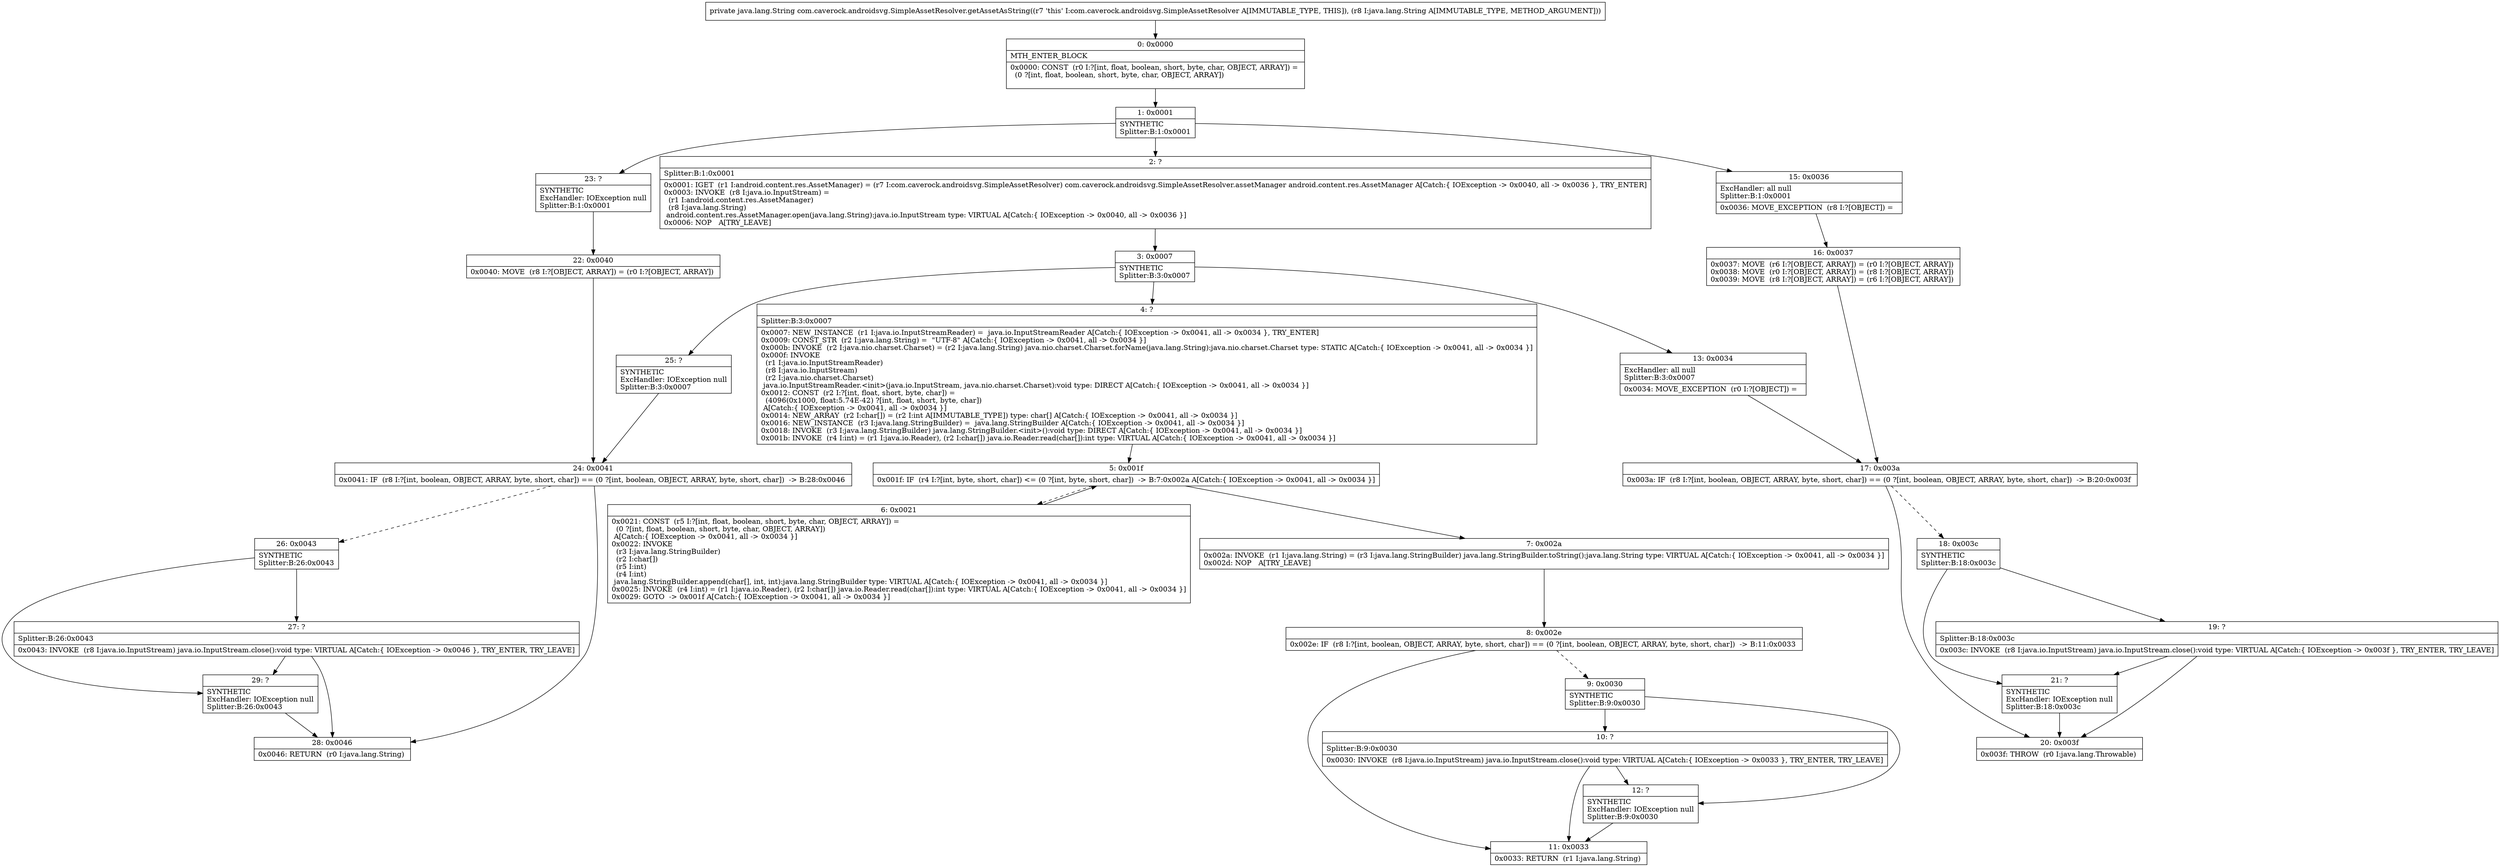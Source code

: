 digraph "CFG forcom.caverock.androidsvg.SimpleAssetResolver.getAssetAsString(Ljava\/lang\/String;)Ljava\/lang\/String;" {
Node_0 [shape=record,label="{0\:\ 0x0000|MTH_ENTER_BLOCK\l|0x0000: CONST  (r0 I:?[int, float, boolean, short, byte, char, OBJECT, ARRAY]) = \l  (0 ?[int, float, boolean, short, byte, char, OBJECT, ARRAY])\l \l}"];
Node_1 [shape=record,label="{1\:\ 0x0001|SYNTHETIC\lSplitter:B:1:0x0001\l}"];
Node_2 [shape=record,label="{2\:\ ?|Splitter:B:1:0x0001\l|0x0001: IGET  (r1 I:android.content.res.AssetManager) = (r7 I:com.caverock.androidsvg.SimpleAssetResolver) com.caverock.androidsvg.SimpleAssetResolver.assetManager android.content.res.AssetManager A[Catch:\{ IOException \-\> 0x0040, all \-\> 0x0036 \}, TRY_ENTER]\l0x0003: INVOKE  (r8 I:java.io.InputStream) = \l  (r1 I:android.content.res.AssetManager)\l  (r8 I:java.lang.String)\l android.content.res.AssetManager.open(java.lang.String):java.io.InputStream type: VIRTUAL A[Catch:\{ IOException \-\> 0x0040, all \-\> 0x0036 \}]\l0x0006: NOP   A[TRY_LEAVE]\l}"];
Node_3 [shape=record,label="{3\:\ 0x0007|SYNTHETIC\lSplitter:B:3:0x0007\l}"];
Node_4 [shape=record,label="{4\:\ ?|Splitter:B:3:0x0007\l|0x0007: NEW_INSTANCE  (r1 I:java.io.InputStreamReader) =  java.io.InputStreamReader A[Catch:\{ IOException \-\> 0x0041, all \-\> 0x0034 \}, TRY_ENTER]\l0x0009: CONST_STR  (r2 I:java.lang.String) =  \"UTF\-8\" A[Catch:\{ IOException \-\> 0x0041, all \-\> 0x0034 \}]\l0x000b: INVOKE  (r2 I:java.nio.charset.Charset) = (r2 I:java.lang.String) java.nio.charset.Charset.forName(java.lang.String):java.nio.charset.Charset type: STATIC A[Catch:\{ IOException \-\> 0x0041, all \-\> 0x0034 \}]\l0x000f: INVOKE  \l  (r1 I:java.io.InputStreamReader)\l  (r8 I:java.io.InputStream)\l  (r2 I:java.nio.charset.Charset)\l java.io.InputStreamReader.\<init\>(java.io.InputStream, java.nio.charset.Charset):void type: DIRECT A[Catch:\{ IOException \-\> 0x0041, all \-\> 0x0034 \}]\l0x0012: CONST  (r2 I:?[int, float, short, byte, char]) = \l  (4096(0x1000, float:5.74E\-42) ?[int, float, short, byte, char])\l A[Catch:\{ IOException \-\> 0x0041, all \-\> 0x0034 \}]\l0x0014: NEW_ARRAY  (r2 I:char[]) = (r2 I:int A[IMMUTABLE_TYPE]) type: char[] A[Catch:\{ IOException \-\> 0x0041, all \-\> 0x0034 \}]\l0x0016: NEW_INSTANCE  (r3 I:java.lang.StringBuilder) =  java.lang.StringBuilder A[Catch:\{ IOException \-\> 0x0041, all \-\> 0x0034 \}]\l0x0018: INVOKE  (r3 I:java.lang.StringBuilder) java.lang.StringBuilder.\<init\>():void type: DIRECT A[Catch:\{ IOException \-\> 0x0041, all \-\> 0x0034 \}]\l0x001b: INVOKE  (r4 I:int) = (r1 I:java.io.Reader), (r2 I:char[]) java.io.Reader.read(char[]):int type: VIRTUAL A[Catch:\{ IOException \-\> 0x0041, all \-\> 0x0034 \}]\l}"];
Node_5 [shape=record,label="{5\:\ 0x001f|0x001f: IF  (r4 I:?[int, byte, short, char]) \<= (0 ?[int, byte, short, char])  \-\> B:7:0x002a A[Catch:\{ IOException \-\> 0x0041, all \-\> 0x0034 \}]\l}"];
Node_6 [shape=record,label="{6\:\ 0x0021|0x0021: CONST  (r5 I:?[int, float, boolean, short, byte, char, OBJECT, ARRAY]) = \l  (0 ?[int, float, boolean, short, byte, char, OBJECT, ARRAY])\l A[Catch:\{ IOException \-\> 0x0041, all \-\> 0x0034 \}]\l0x0022: INVOKE  \l  (r3 I:java.lang.StringBuilder)\l  (r2 I:char[])\l  (r5 I:int)\l  (r4 I:int)\l java.lang.StringBuilder.append(char[], int, int):java.lang.StringBuilder type: VIRTUAL A[Catch:\{ IOException \-\> 0x0041, all \-\> 0x0034 \}]\l0x0025: INVOKE  (r4 I:int) = (r1 I:java.io.Reader), (r2 I:char[]) java.io.Reader.read(char[]):int type: VIRTUAL A[Catch:\{ IOException \-\> 0x0041, all \-\> 0x0034 \}]\l0x0029: GOTO  \-\> 0x001f A[Catch:\{ IOException \-\> 0x0041, all \-\> 0x0034 \}]\l}"];
Node_7 [shape=record,label="{7\:\ 0x002a|0x002a: INVOKE  (r1 I:java.lang.String) = (r3 I:java.lang.StringBuilder) java.lang.StringBuilder.toString():java.lang.String type: VIRTUAL A[Catch:\{ IOException \-\> 0x0041, all \-\> 0x0034 \}]\l0x002d: NOP   A[TRY_LEAVE]\l}"];
Node_8 [shape=record,label="{8\:\ 0x002e|0x002e: IF  (r8 I:?[int, boolean, OBJECT, ARRAY, byte, short, char]) == (0 ?[int, boolean, OBJECT, ARRAY, byte, short, char])  \-\> B:11:0x0033 \l}"];
Node_9 [shape=record,label="{9\:\ 0x0030|SYNTHETIC\lSplitter:B:9:0x0030\l}"];
Node_10 [shape=record,label="{10\:\ ?|Splitter:B:9:0x0030\l|0x0030: INVOKE  (r8 I:java.io.InputStream) java.io.InputStream.close():void type: VIRTUAL A[Catch:\{ IOException \-\> 0x0033 \}, TRY_ENTER, TRY_LEAVE]\l}"];
Node_11 [shape=record,label="{11\:\ 0x0033|0x0033: RETURN  (r1 I:java.lang.String) \l}"];
Node_12 [shape=record,label="{12\:\ ?|SYNTHETIC\lExcHandler: IOException null\lSplitter:B:9:0x0030\l}"];
Node_13 [shape=record,label="{13\:\ 0x0034|ExcHandler: all null\lSplitter:B:3:0x0007\l|0x0034: MOVE_EXCEPTION  (r0 I:?[OBJECT]) =  \l}"];
Node_15 [shape=record,label="{15\:\ 0x0036|ExcHandler: all null\lSplitter:B:1:0x0001\l|0x0036: MOVE_EXCEPTION  (r8 I:?[OBJECT]) =  \l}"];
Node_16 [shape=record,label="{16\:\ 0x0037|0x0037: MOVE  (r6 I:?[OBJECT, ARRAY]) = (r0 I:?[OBJECT, ARRAY]) \l0x0038: MOVE  (r0 I:?[OBJECT, ARRAY]) = (r8 I:?[OBJECT, ARRAY]) \l0x0039: MOVE  (r8 I:?[OBJECT, ARRAY]) = (r6 I:?[OBJECT, ARRAY]) \l}"];
Node_17 [shape=record,label="{17\:\ 0x003a|0x003a: IF  (r8 I:?[int, boolean, OBJECT, ARRAY, byte, short, char]) == (0 ?[int, boolean, OBJECT, ARRAY, byte, short, char])  \-\> B:20:0x003f \l}"];
Node_18 [shape=record,label="{18\:\ 0x003c|SYNTHETIC\lSplitter:B:18:0x003c\l}"];
Node_19 [shape=record,label="{19\:\ ?|Splitter:B:18:0x003c\l|0x003c: INVOKE  (r8 I:java.io.InputStream) java.io.InputStream.close():void type: VIRTUAL A[Catch:\{ IOException \-\> 0x003f \}, TRY_ENTER, TRY_LEAVE]\l}"];
Node_20 [shape=record,label="{20\:\ 0x003f|0x003f: THROW  (r0 I:java.lang.Throwable) \l}"];
Node_21 [shape=record,label="{21\:\ ?|SYNTHETIC\lExcHandler: IOException null\lSplitter:B:18:0x003c\l}"];
Node_22 [shape=record,label="{22\:\ 0x0040|0x0040: MOVE  (r8 I:?[OBJECT, ARRAY]) = (r0 I:?[OBJECT, ARRAY]) \l}"];
Node_23 [shape=record,label="{23\:\ ?|SYNTHETIC\lExcHandler: IOException null\lSplitter:B:1:0x0001\l}"];
Node_24 [shape=record,label="{24\:\ 0x0041|0x0041: IF  (r8 I:?[int, boolean, OBJECT, ARRAY, byte, short, char]) == (0 ?[int, boolean, OBJECT, ARRAY, byte, short, char])  \-\> B:28:0x0046 \l}"];
Node_25 [shape=record,label="{25\:\ ?|SYNTHETIC\lExcHandler: IOException null\lSplitter:B:3:0x0007\l}"];
Node_26 [shape=record,label="{26\:\ 0x0043|SYNTHETIC\lSplitter:B:26:0x0043\l}"];
Node_27 [shape=record,label="{27\:\ ?|Splitter:B:26:0x0043\l|0x0043: INVOKE  (r8 I:java.io.InputStream) java.io.InputStream.close():void type: VIRTUAL A[Catch:\{ IOException \-\> 0x0046 \}, TRY_ENTER, TRY_LEAVE]\l}"];
Node_28 [shape=record,label="{28\:\ 0x0046|0x0046: RETURN  (r0 I:java.lang.String) \l}"];
Node_29 [shape=record,label="{29\:\ ?|SYNTHETIC\lExcHandler: IOException null\lSplitter:B:26:0x0043\l}"];
MethodNode[shape=record,label="{private java.lang.String com.caverock.androidsvg.SimpleAssetResolver.getAssetAsString((r7 'this' I:com.caverock.androidsvg.SimpleAssetResolver A[IMMUTABLE_TYPE, THIS]), (r8 I:java.lang.String A[IMMUTABLE_TYPE, METHOD_ARGUMENT])) }"];
MethodNode -> Node_0;
Node_0 -> Node_1;
Node_1 -> Node_2;
Node_1 -> Node_23;
Node_1 -> Node_15;
Node_2 -> Node_3;
Node_3 -> Node_4;
Node_3 -> Node_25;
Node_3 -> Node_13;
Node_4 -> Node_5;
Node_5 -> Node_6[style=dashed];
Node_5 -> Node_7;
Node_6 -> Node_5;
Node_7 -> Node_8;
Node_8 -> Node_9[style=dashed];
Node_8 -> Node_11;
Node_9 -> Node_10;
Node_9 -> Node_12;
Node_10 -> Node_11;
Node_10 -> Node_12;
Node_12 -> Node_11;
Node_13 -> Node_17;
Node_15 -> Node_16;
Node_16 -> Node_17;
Node_17 -> Node_18[style=dashed];
Node_17 -> Node_20;
Node_18 -> Node_19;
Node_18 -> Node_21;
Node_19 -> Node_20;
Node_19 -> Node_21;
Node_21 -> Node_20;
Node_22 -> Node_24;
Node_23 -> Node_22;
Node_24 -> Node_26[style=dashed];
Node_24 -> Node_28;
Node_25 -> Node_24;
Node_26 -> Node_27;
Node_26 -> Node_29;
Node_27 -> Node_28;
Node_27 -> Node_29;
Node_29 -> Node_28;
}

